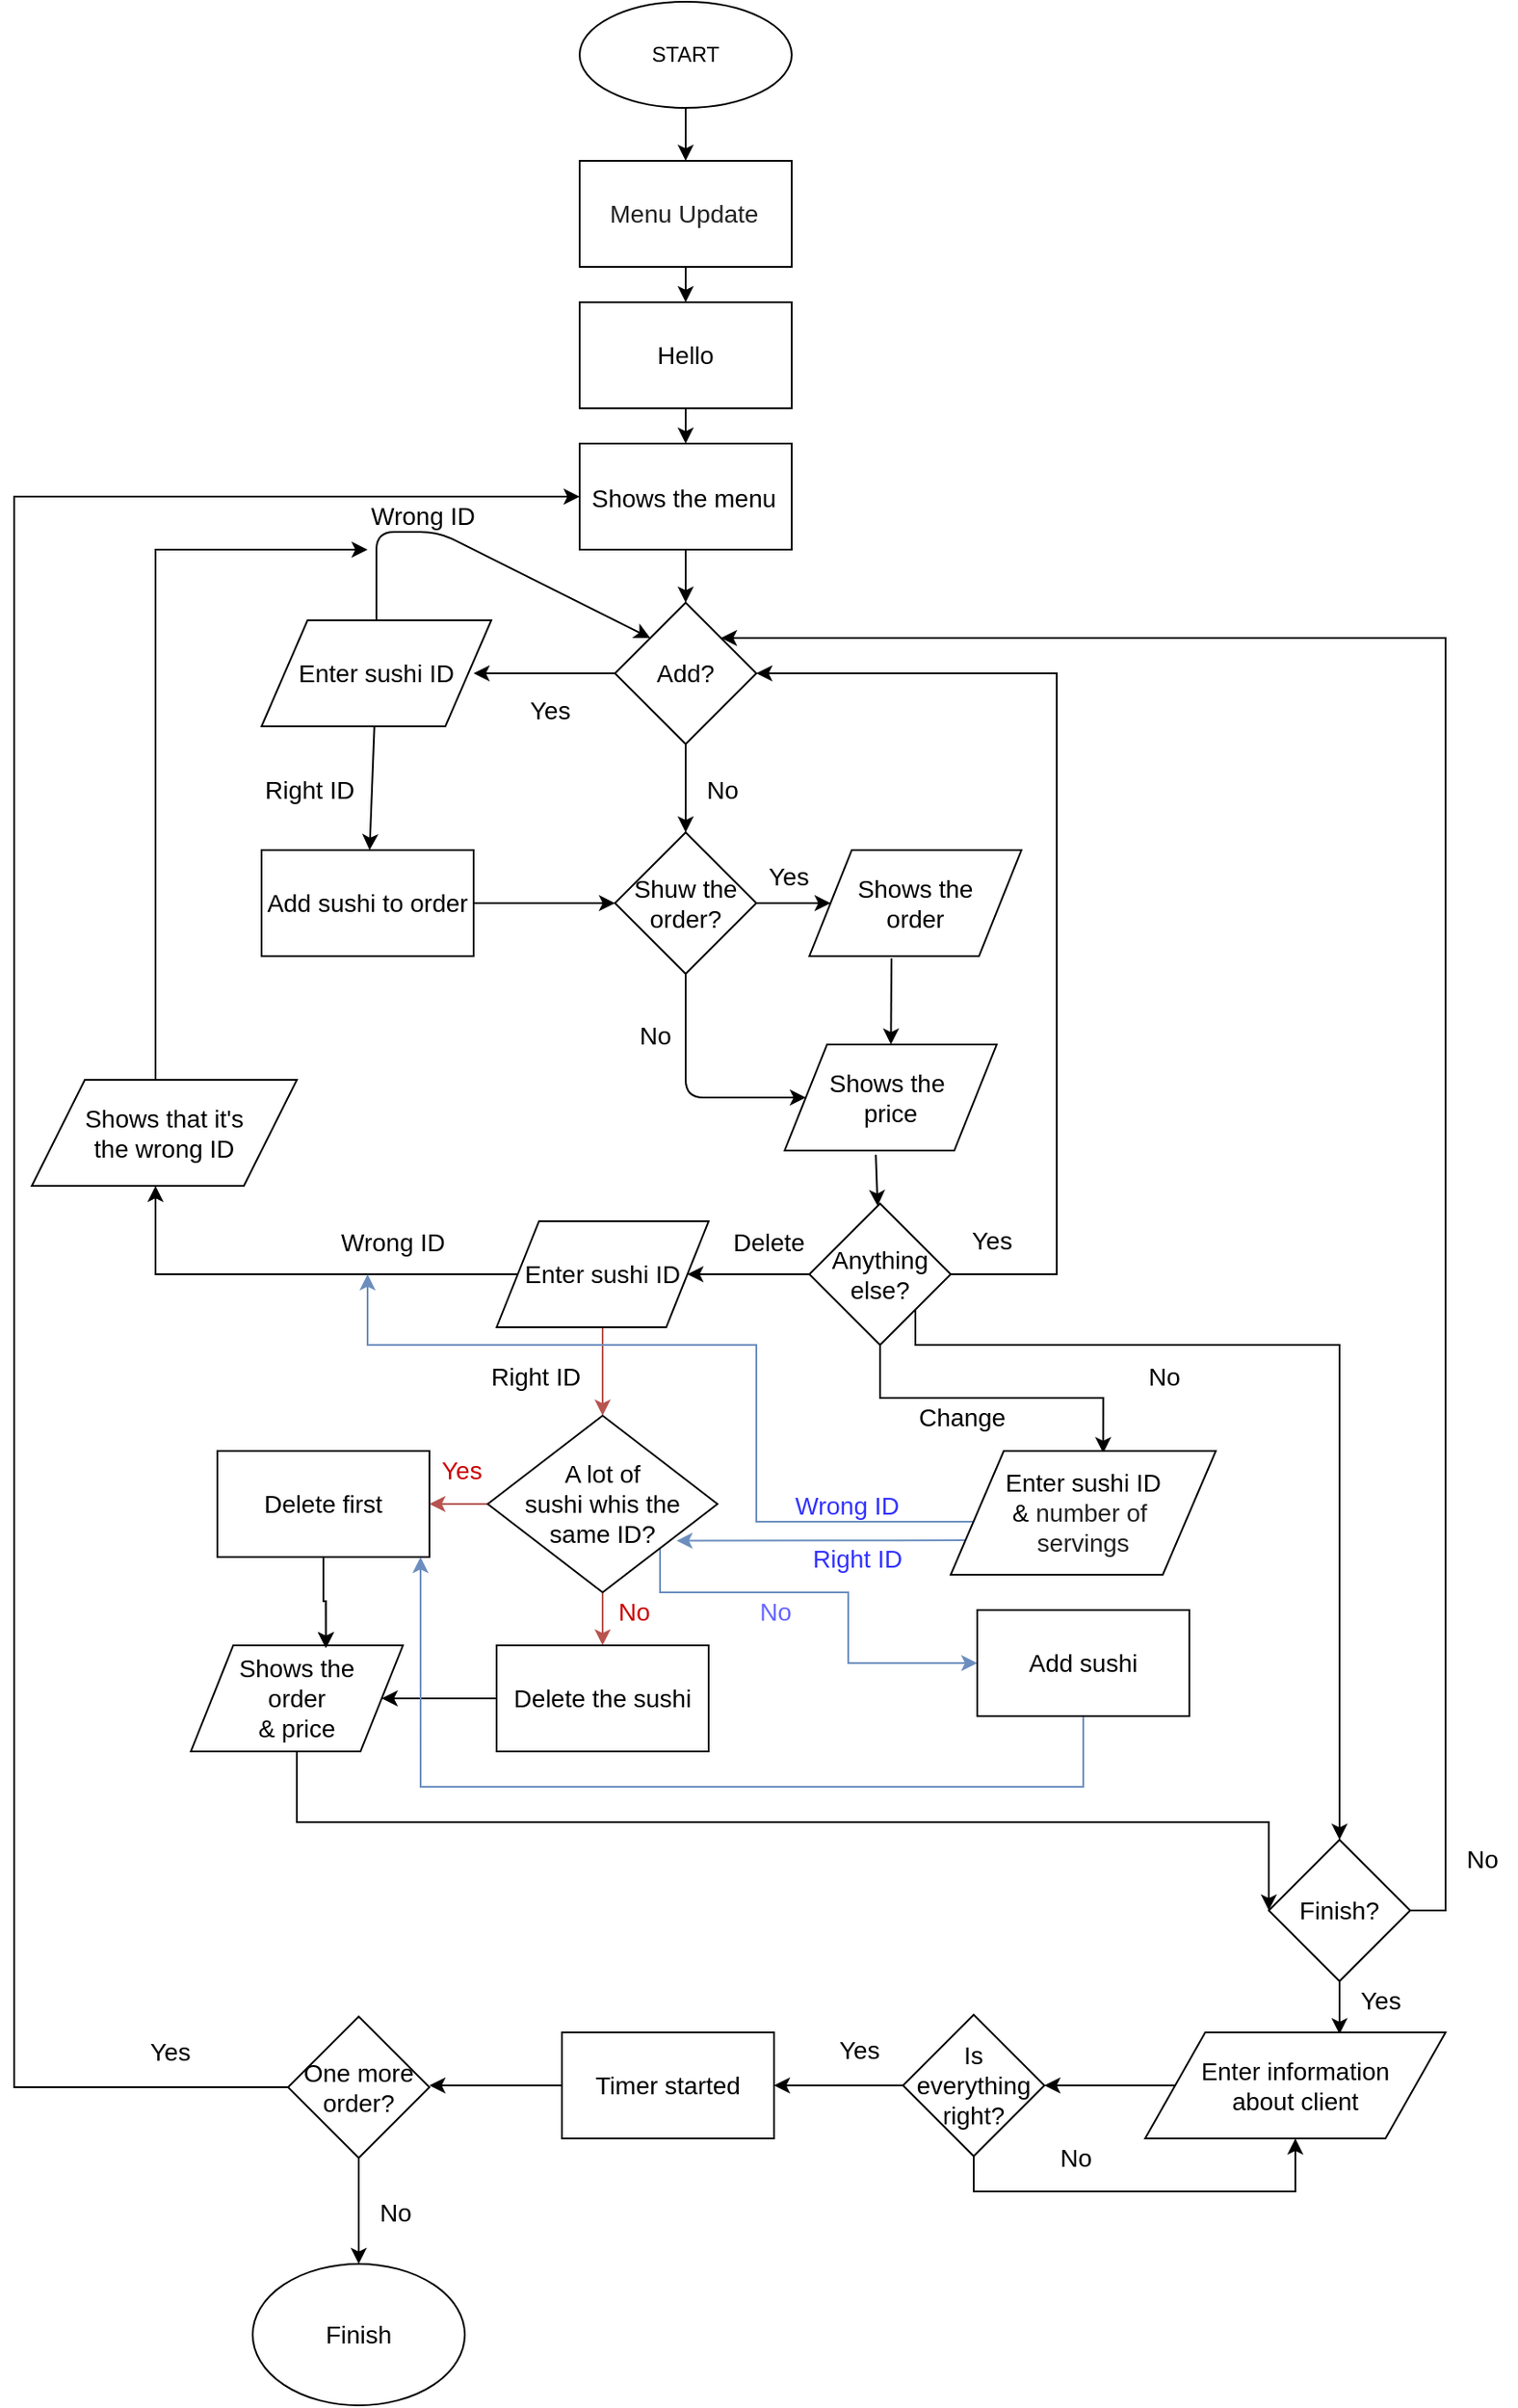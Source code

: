 <mxfile pages="1" version="11.2.5" type="device"><diagram id="t6jFqt7nMAVy9gn-9Lw6" name="Page-1"><mxGraphModel dx="1038" dy="591" grid="1" gridSize="10" guides="1" tooltips="1" connect="1" arrows="1" fold="1" page="1" pageScale="1" pageWidth="827" pageHeight="1169" math="0" shadow="0"><root><mxCell id="0"/><mxCell id="1" parent="0"/><mxCell id="4DzN4_TBzPsGGV56OJe8-1" value="START" style="ellipse;whiteSpace=wrap;html=1;" vertex="1" parent="1"><mxGeometry x="340" y="20" width="120" height="60" as="geometry"/></mxCell><mxCell id="4DzN4_TBzPsGGV56OJe8-2" value="" style="endArrow=classic;html=1;exitX=0.5;exitY=1;exitDx=0;exitDy=0;" edge="1" parent="1" source="4DzN4_TBzPsGGV56OJe8-1" target="4DzN4_TBzPsGGV56OJe8-3"><mxGeometry width="50" height="50" relative="1" as="geometry"><mxPoint x="340" y="150" as="sourcePoint"/><mxPoint x="400" y="120" as="targetPoint"/></mxGeometry></mxCell><mxCell id="4DzN4_TBzPsGGV56OJe8-3" value="&lt;pre class=&quot;tw-data-text tw-text-large tw-ta&quot; id=&quot;tw-target-text&quot; dir=&quot;ltr&quot; style=&quot;line-height: 44px ; border: none ; padding: 2px 0.14em 2px 0px ; position: relative ; margin-top: -2px ; margin-bottom: -2px ; resize: none ; font-family: inherit ; overflow: hidden ; width: 283px ; white-space: pre-wrap ; overflow-wrap: break-word ; color: rgb(34 , 34 , 34)&quot;&gt;&lt;span tabindex=&quot;0&quot; lang=&quot;en&quot;&gt;&lt;font style=&quot;font-size: 14px&quot;&gt;Menu Update&lt;/font&gt;&lt;/span&gt;&lt;/pre&gt;" style="rounded=0;whiteSpace=wrap;html=1;align=center;" vertex="1" parent="1"><mxGeometry x="340" y="110" width="120" height="60" as="geometry"/></mxCell><mxCell id="4DzN4_TBzPsGGV56OJe8-4" value="Hello" style="rounded=0;whiteSpace=wrap;html=1;fontSize=14;" vertex="1" parent="1"><mxGeometry x="340" y="190" width="120" height="60" as="geometry"/></mxCell><mxCell id="4DzN4_TBzPsGGV56OJe8-5" value="" style="endArrow=classic;html=1;exitX=0.5;exitY=1;exitDx=0;exitDy=0;entryX=0.5;entryY=0;entryDx=0;entryDy=0;" edge="1" parent="1" source="4DzN4_TBzPsGGV56OJe8-3" target="4DzN4_TBzPsGGV56OJe8-4"><mxGeometry width="50" height="50" relative="1" as="geometry"><mxPoint x="260" y="330" as="sourcePoint"/><mxPoint x="310" y="280" as="targetPoint"/></mxGeometry></mxCell><mxCell id="4DzN4_TBzPsGGV56OJe8-6" value="" style="endArrow=classic;html=1;fontSize=14;exitX=0.5;exitY=1;exitDx=0;exitDy=0;" edge="1" parent="1" source="4DzN4_TBzPsGGV56OJe8-4" target="4DzN4_TBzPsGGV56OJe8-7"><mxGeometry width="50" height="50" relative="1" as="geometry"><mxPoint x="260" y="330" as="sourcePoint"/><mxPoint x="400" y="300" as="targetPoint"/></mxGeometry></mxCell><mxCell id="4DzN4_TBzPsGGV56OJe8-7" value="&lt;div class=&quot;tw-ta-container tw-nfl&quot; id=&quot;tw-target-text-container&quot; style=&quot;overflow: hidden ; position: relative ; font-size: 14px&quot;&gt;&lt;pre class=&quot;tw-data-text tw-text-large tw-ta&quot; id=&quot;tw-target-text&quot; dir=&quot;ltr&quot; style=&quot;line-height: 44px ; background-color: transparent ; border: none ; padding: 2px 0.14em 2px 0px ; position: relative ; margin-top: -2px ; margin-bottom: -2px ; resize: none ; font-family: inherit ; overflow: hidden ; width: 283px ; white-space: pre-wrap ; overflow-wrap: break-word&quot;&gt;&lt;span tabindex=&quot;0&quot; lang=&quot;en&quot;&gt;&lt;font style=&quot;font-size: 14px&quot;&gt;Shows the menu&lt;/font&gt;&lt;/span&gt;&lt;/pre&gt;&lt;/div&gt;&lt;div class=&quot;tw-ta-container tw-nfl&quot; id=&quot;z6maec&quot; style=&quot;overflow: hidden ; position: relative ; font-size: 14px&quot;&gt;&lt;pre class=&quot;tw-data-placeholder tw-text-small tw-ta&quot; id=&quot;tw-target-rmn&quot; dir=&quot;ltr&quot; style=&quot;background-color: transparent ; border: none ; padding: 0px 0.14em 0px 0px ; position: relative ; margin-top: 0px ; margin-bottom: 0px ; resize: none ; font-family: inherit ; overflow: hidden ; width: 283px ; white-space: pre-wrap ; overflow-wrap: break-word ; line-height: 24px&quot;&gt;&lt;/pre&gt;&lt;/div&gt;&lt;span class=&quot;GCe2hb oQeiCe&quot; style=&quot;display: inline-block ; bottom: 5px ; position: absolute ; opacity: 0 ; transition: 0.3s ease 0s ; font-size: 14px&quot;&gt;&lt;a&gt;&lt;span style=&quot;color: rgb(34 , 34 , 34) ; font-family: &amp;#34;arial&amp;#34; , sans-serif ; font-size: 0px&quot;&gt;&lt;/span&gt;&lt;span class=&quot;pbwUL&quot; style=&quot;display: inline-block ; padding-right: 12px ; box-shadow: rgb(223 , 225 , 229) 0px 0px 0px 1px inset ; border-radius: 6px ; overflow: hidden ; vertical-align: top ; color: rgb(34 , 34 , 34) ; font-family: &amp;#34;arial&amp;#34; , sans-serif ; font-size: 0px&quot;&gt;&lt;/span&gt;&lt;/a&gt;&lt;/span&gt;" style="rounded=0;whiteSpace=wrap;html=1;align=center;" vertex="1" parent="1"><mxGeometry x="340" y="270" width="120" height="60" as="geometry"/></mxCell><mxCell id="4DzN4_TBzPsGGV56OJe8-9" value="" style="endArrow=classic;html=1;fontSize=14;exitX=0.5;exitY=1;exitDx=0;exitDy=0;" edge="1" parent="1" source="4DzN4_TBzPsGGV56OJe8-7"><mxGeometry width="50" height="50" relative="1" as="geometry"><mxPoint x="260" y="510" as="sourcePoint"/><mxPoint x="400" y="360" as="targetPoint"/></mxGeometry></mxCell><mxCell id="4DzN4_TBzPsGGV56OJe8-10" value="Add?" style="rhombus;whiteSpace=wrap;html=1;fontSize=14;" vertex="1" parent="1"><mxGeometry x="360" y="360" width="80" height="80" as="geometry"/></mxCell><mxCell id="4DzN4_TBzPsGGV56OJe8-11" value="" style="endArrow=classic;html=1;fontSize=14;exitX=0;exitY=0.5;exitDx=0;exitDy=0;" edge="1" parent="1" source="4DzN4_TBzPsGGV56OJe8-10"><mxGeometry width="50" height="50" relative="1" as="geometry"><mxPoint x="260" y="510" as="sourcePoint"/><mxPoint x="280" y="400" as="targetPoint"/></mxGeometry></mxCell><mxCell id="4DzN4_TBzPsGGV56OJe8-12" value="Yes" style="text;html=1;resizable=0;points=[];autosize=1;align=left;verticalAlign=top;spacingTop=-4;fontSize=14;" vertex="1" parent="1"><mxGeometry x="310" y="410" width="40" height="20" as="geometry"/></mxCell><mxCell id="4DzN4_TBzPsGGV56OJe8-13" value="Enter sushi ID" style="shape=parallelogram;perimeter=parallelogramPerimeter;whiteSpace=wrap;html=1;fontSize=14;" vertex="1" parent="1"><mxGeometry x="160" y="370" width="130" height="60" as="geometry"/></mxCell><mxCell id="4DzN4_TBzPsGGV56OJe8-14" value="" style="endArrow=classic;html=1;fontSize=14;exitX=0.5;exitY=0;exitDx=0;exitDy=0;entryX=0;entryY=0;entryDx=0;entryDy=0;" edge="1" parent="1" source="4DzN4_TBzPsGGV56OJe8-13" target="4DzN4_TBzPsGGV56OJe8-10"><mxGeometry width="50" height="50" relative="1" as="geometry"><mxPoint x="160" y="510" as="sourcePoint"/><mxPoint x="225" y="330" as="targetPoint"/><Array as="points"><mxPoint x="225" y="320"/><mxPoint x="260" y="320"/></Array></mxGeometry></mxCell><mxCell id="4DzN4_TBzPsGGV56OJe8-17" value="Wrong ID" style="text;html=1;resizable=0;points=[];autosize=1;align=left;verticalAlign=top;spacingTop=-4;fontSize=14;" vertex="1" parent="1"><mxGeometry x="220" y="300" width="70" height="20" as="geometry"/></mxCell><mxCell id="4DzN4_TBzPsGGV56OJe8-18" value="" style="endArrow=classic;html=1;fontSize=14;" edge="1" parent="1" source="4DzN4_TBzPsGGV56OJe8-13" target="4DzN4_TBzPsGGV56OJe8-19"><mxGeometry width="50" height="50" relative="1" as="geometry"><mxPoint x="200" y="450" as="sourcePoint"/><mxPoint x="207" y="480" as="targetPoint"/></mxGeometry></mxCell><mxCell id="4DzN4_TBzPsGGV56OJe8-19" value="&lt;font style=&quot;font-size: 14px&quot;&gt;Add sushi to order&lt;/font&gt;" style="rounded=0;whiteSpace=wrap;html=1;" vertex="1" parent="1"><mxGeometry x="160" y="500" width="120" height="60" as="geometry"/></mxCell><mxCell id="4DzN4_TBzPsGGV56OJe8-20" value="Right ID" style="text;html=1;resizable=0;points=[];autosize=1;align=left;verticalAlign=top;spacingTop=-4;fontSize=14;" vertex="1" parent="1"><mxGeometry x="160" y="455" width="70" height="20" as="geometry"/></mxCell><mxCell id="4DzN4_TBzPsGGV56OJe8-21" value="" style="endArrow=classic;html=1;fontSize=14;exitX=1;exitY=0.5;exitDx=0;exitDy=0;" edge="1" parent="1" source="4DzN4_TBzPsGGV56OJe8-19" target="4DzN4_TBzPsGGV56OJe8-22"><mxGeometry width="50" height="50" relative="1" as="geometry"><mxPoint x="160" y="630" as="sourcePoint"/><mxPoint x="360" y="530" as="targetPoint"/></mxGeometry></mxCell><mxCell id="4DzN4_TBzPsGGV56OJe8-25" style="edgeStyle=orthogonalEdgeStyle;rounded=0;orthogonalLoop=1;jettySize=auto;html=1;exitX=1;exitY=0.5;exitDx=0;exitDy=0;fontSize=14;" edge="1" parent="1" source="4DzN4_TBzPsGGV56OJe8-22" target="4DzN4_TBzPsGGV56OJe8-26"><mxGeometry relative="1" as="geometry"><mxPoint x="510" y="530" as="targetPoint"/></mxGeometry></mxCell><mxCell id="4DzN4_TBzPsGGV56OJe8-22" value="&lt;font style=&quot;font-size: 14px&quot;&gt;Shuw the order?&lt;/font&gt;" style="rhombus;whiteSpace=wrap;html=1;" vertex="1" parent="1"><mxGeometry x="360" y="490" width="80" height="80" as="geometry"/></mxCell><mxCell id="4DzN4_TBzPsGGV56OJe8-23" value="" style="endArrow=classic;html=1;fontSize=14;exitX=0.5;exitY=1;exitDx=0;exitDy=0;entryX=0.5;entryY=0;entryDx=0;entryDy=0;" edge="1" parent="1" source="4DzN4_TBzPsGGV56OJe8-10" target="4DzN4_TBzPsGGV56OJe8-22"><mxGeometry width="50" height="50" relative="1" as="geometry"><mxPoint x="160" y="640" as="sourcePoint"/><mxPoint x="210" y="590" as="targetPoint"/></mxGeometry></mxCell><mxCell id="4DzN4_TBzPsGGV56OJe8-24" value="No" style="text;html=1;resizable=0;points=[];autosize=1;align=left;verticalAlign=top;spacingTop=-4;fontSize=14;" vertex="1" parent="1"><mxGeometry x="410" y="455" width="30" height="20" as="geometry"/></mxCell><mxCell id="4DzN4_TBzPsGGV56OJe8-26" value="&lt;font style=&quot;font-size: 14px&quot;&gt;Shows the &lt;br&gt;order&lt;/font&gt;" style="shape=parallelogram;perimeter=parallelogramPerimeter;whiteSpace=wrap;html=1;" vertex="1" parent="1"><mxGeometry x="470" y="500" width="120" height="60" as="geometry"/></mxCell><mxCell id="4DzN4_TBzPsGGV56OJe8-27" value="Yes" style="text;html=1;resizable=0;points=[];autosize=1;align=left;verticalAlign=top;spacingTop=-4;fontSize=14;" vertex="1" parent="1"><mxGeometry x="445" y="504" width="40" height="20" as="geometry"/></mxCell><mxCell id="4DzN4_TBzPsGGV56OJe8-28" value="" style="endArrow=classic;html=1;fontSize=14;exitX=0.387;exitY=1.02;exitDx=0;exitDy=0;exitPerimeter=0;" edge="1" parent="1" source="4DzN4_TBzPsGGV56OJe8-26" target="4DzN4_TBzPsGGV56OJe8-29"><mxGeometry width="50" height="50" relative="1" as="geometry"><mxPoint x="160" y="640" as="sourcePoint"/><mxPoint x="516" y="620" as="targetPoint"/></mxGeometry></mxCell><mxCell id="4DzN4_TBzPsGGV56OJe8-29" value="&lt;span style=&quot;font-size: 14px ; white-space: normal&quot;&gt;Shows the&amp;nbsp;&lt;/span&gt;&lt;br style=&quot;font-size: 14px ; white-space: normal&quot;&gt;&lt;span style=&quot;font-size: 14px ; white-space: normal&quot;&gt;price&lt;/span&gt;" style="shape=parallelogram;perimeter=parallelogramPerimeter;whiteSpace=wrap;html=1;" vertex="1" parent="1"><mxGeometry x="456" y="610" width="120" height="60" as="geometry"/></mxCell><mxCell id="4DzN4_TBzPsGGV56OJe8-30" value="" style="endArrow=classic;html=1;fontSize=14;exitX=0.5;exitY=1;exitDx=0;exitDy=0;entryX=0;entryY=0.5;entryDx=0;entryDy=0;" edge="1" parent="1" source="4DzN4_TBzPsGGV56OJe8-22" target="4DzN4_TBzPsGGV56OJe8-29"><mxGeometry width="50" height="50" relative="1" as="geometry"><mxPoint x="160" y="740" as="sourcePoint"/><mxPoint x="210" y="690" as="targetPoint"/><Array as="points"><mxPoint x="400" y="640"/></Array></mxGeometry></mxCell><mxCell id="4DzN4_TBzPsGGV56OJe8-31" value="No" style="text;html=1;resizable=0;points=[];autosize=1;align=left;verticalAlign=top;spacingTop=-4;fontSize=14;" vertex="1" parent="1"><mxGeometry x="372" y="594" width="30" height="20" as="geometry"/></mxCell><mxCell id="4DzN4_TBzPsGGV56OJe8-32" value="" style="endArrow=classic;html=1;fontSize=14;exitX=0.43;exitY=1.04;exitDx=0;exitDy=0;exitPerimeter=0;" edge="1" parent="1" source="4DzN4_TBzPsGGV56OJe8-29" target="4DzN4_TBzPsGGV56OJe8-33"><mxGeometry width="50" height="50" relative="1" as="geometry"><mxPoint x="160" y="740" as="sourcePoint"/><mxPoint x="508" y="710" as="targetPoint"/></mxGeometry></mxCell><mxCell id="4DzN4_TBzPsGGV56OJe8-34" style="edgeStyle=orthogonalEdgeStyle;rounded=0;orthogonalLoop=1;jettySize=auto;html=1;exitX=1;exitY=0.5;exitDx=0;exitDy=0;fontSize=14;entryX=1;entryY=0.5;entryDx=0;entryDy=0;" edge="1" parent="1" source="4DzN4_TBzPsGGV56OJe8-33" target="4DzN4_TBzPsGGV56OJe8-10"><mxGeometry relative="1" as="geometry"><mxPoint x="620" y="400" as="targetPoint"/><Array as="points"><mxPoint x="610" y="740"/><mxPoint x="610" y="400"/></Array></mxGeometry></mxCell><mxCell id="4DzN4_TBzPsGGV56OJe8-36" style="edgeStyle=orthogonalEdgeStyle;rounded=0;orthogonalLoop=1;jettySize=auto;html=1;exitX=1;exitY=1;exitDx=0;exitDy=0;fontSize=14;" edge="1" parent="1" source="4DzN4_TBzPsGGV56OJe8-33" target="4DzN4_TBzPsGGV56OJe8-61"><mxGeometry relative="1" as="geometry"><mxPoint x="510" y="1050" as="targetPoint"/><Array as="points"><mxPoint x="530" y="780"/><mxPoint x="770" y="780"/></Array></mxGeometry></mxCell><mxCell id="4DzN4_TBzPsGGV56OJe8-38" style="edgeStyle=orthogonalEdgeStyle;rounded=0;orthogonalLoop=1;jettySize=auto;html=1;exitX=0;exitY=0.5;exitDx=0;exitDy=0;fontSize=14;" edge="1" parent="1" source="4DzN4_TBzPsGGV56OJe8-33" target="4DzN4_TBzPsGGV56OJe8-40"><mxGeometry relative="1" as="geometry"><mxPoint x="410" y="740" as="targetPoint"/></mxGeometry></mxCell><mxCell id="4DzN4_TBzPsGGV56OJe8-62" style="edgeStyle=orthogonalEdgeStyle;rounded=0;orthogonalLoop=1;jettySize=auto;html=1;exitX=0.5;exitY=1;exitDx=0;exitDy=0;fontSize=14;entryX=0.575;entryY=0.017;entryDx=0;entryDy=0;entryPerimeter=0;" edge="1" parent="1" source="4DzN4_TBzPsGGV56OJe8-33" target="4DzN4_TBzPsGGV56OJe8-64"><mxGeometry relative="1" as="geometry"><mxPoint x="700" y="800" as="targetPoint"/></mxGeometry></mxCell><mxCell id="4DzN4_TBzPsGGV56OJe8-33" value="&lt;font style=&quot;font-size: 14px&quot;&gt;Anything else?&lt;/font&gt;" style="rhombus;whiteSpace=wrap;html=1;" vertex="1" parent="1"><mxGeometry x="470" y="700" width="80" height="80" as="geometry"/></mxCell><mxCell id="4DzN4_TBzPsGGV56OJe8-35" value="Yes" style="text;html=1;resizable=0;points=[];autosize=1;align=left;verticalAlign=top;spacingTop=-4;fontSize=14;" vertex="1" parent="1"><mxGeometry x="560" y="710" width="40" height="20" as="geometry"/></mxCell><mxCell id="4DzN4_TBzPsGGV56OJe8-37" value="No" style="text;html=1;resizable=0;points=[];autosize=1;align=left;verticalAlign=top;spacingTop=-4;fontSize=14;" vertex="1" parent="1"><mxGeometry x="660" y="787" width="30" height="20" as="geometry"/></mxCell><mxCell id="4DzN4_TBzPsGGV56OJe8-39" value="Delete" style="text;html=1;resizable=0;points=[];autosize=1;align=left;verticalAlign=top;spacingTop=-4;fontSize=14;" vertex="1" parent="1"><mxGeometry x="425" y="711" width="60" height="20" as="geometry"/></mxCell><mxCell id="4DzN4_TBzPsGGV56OJe8-41" style="edgeStyle=orthogonalEdgeStyle;rounded=0;orthogonalLoop=1;jettySize=auto;html=1;exitX=0;exitY=0.5;exitDx=0;exitDy=0;fontSize=14;" edge="1" parent="1" source="4DzN4_TBzPsGGV56OJe8-43"><mxGeometry relative="1" as="geometry"><mxPoint x="220" y="330" as="targetPoint"/><Array as="points"><mxPoint x="100" y="330"/></Array></mxGeometry></mxCell><mxCell id="4DzN4_TBzPsGGV56OJe8-45" style="edgeStyle=orthogonalEdgeStyle;rounded=0;orthogonalLoop=1;jettySize=auto;html=1;exitX=0.5;exitY=1;exitDx=0;exitDy=0;fontSize=14;fillColor=#f8cecc;strokeColor=#b85450;" edge="1" parent="1" source="4DzN4_TBzPsGGV56OJe8-40" target="4DzN4_TBzPsGGV56OJe8-46"><mxGeometry relative="1" as="geometry"><mxPoint x="353" y="820" as="targetPoint"/></mxGeometry></mxCell><mxCell id="4DzN4_TBzPsGGV56OJe8-40" value="&lt;span style=&quot;font-size: 14px ; white-space: normal&quot;&gt;Enter sushi ID&lt;/span&gt;" style="shape=parallelogram;perimeter=parallelogramPerimeter;whiteSpace=wrap;html=1;" vertex="1" parent="1"><mxGeometry x="293" y="710" width="120" height="60" as="geometry"/></mxCell><mxCell id="4DzN4_TBzPsGGV56OJe8-42" value="Wrong ID" style="text;html=1;resizable=0;points=[];autosize=1;align=left;verticalAlign=top;spacingTop=-4;fontSize=14;" vertex="1" parent="1"><mxGeometry x="203" y="711" width="70" height="20" as="geometry"/></mxCell><mxCell id="4DzN4_TBzPsGGV56OJe8-43" value="Shows that it's &lt;br&gt;the wrong ID" style="shape=parallelogram;perimeter=parallelogramPerimeter;whiteSpace=wrap;html=1;fontSize=14;" vertex="1" parent="1"><mxGeometry x="30" y="630" width="150" height="60" as="geometry"/></mxCell><mxCell id="4DzN4_TBzPsGGV56OJe8-44" style="edgeStyle=orthogonalEdgeStyle;rounded=0;orthogonalLoop=1;jettySize=auto;html=1;exitX=0;exitY=0.5;exitDx=0;exitDy=0;fontSize=14;" edge="1" parent="1" source="4DzN4_TBzPsGGV56OJe8-40" target="4DzN4_TBzPsGGV56OJe8-43"><mxGeometry relative="1" as="geometry"><mxPoint x="220" y="330" as="targetPoint"/><mxPoint x="305" y="740" as="sourcePoint"/><Array as="points"><mxPoint x="100" y="740"/></Array></mxGeometry></mxCell><mxCell id="4DzN4_TBzPsGGV56OJe8-48" style="edgeStyle=orthogonalEdgeStyle;rounded=0;orthogonalLoop=1;jettySize=auto;html=1;exitX=0;exitY=0.5;exitDx=0;exitDy=0;fontSize=14;fillColor=#f8cecc;strokeColor=#b85450;" edge="1" parent="1" source="4DzN4_TBzPsGGV56OJe8-46" target="4DzN4_TBzPsGGV56OJe8-49"><mxGeometry relative="1" as="geometry"><mxPoint x="240" y="870" as="targetPoint"/></mxGeometry></mxCell><mxCell id="4DzN4_TBzPsGGV56OJe8-56" style="edgeStyle=orthogonalEdgeStyle;rounded=0;orthogonalLoop=1;jettySize=auto;html=1;exitX=0.5;exitY=1;exitDx=0;exitDy=0;fontSize=14;fillColor=#f8cecc;strokeColor=#b85450;" edge="1" parent="1" source="4DzN4_TBzPsGGV56OJe8-46" target="4DzN4_TBzPsGGV56OJe8-57"><mxGeometry relative="1" as="geometry"><mxPoint x="353" y="940" as="targetPoint"/></mxGeometry></mxCell><mxCell id="4DzN4_TBzPsGGV56OJe8-81" style="edgeStyle=orthogonalEdgeStyle;rounded=0;orthogonalLoop=1;jettySize=auto;html=1;exitX=1;exitY=1;exitDx=0;exitDy=0;entryX=0;entryY=0.5;entryDx=0;entryDy=0;fontSize=14;fillColor=#dae8fc;strokeColor=#6c8ebf;" edge="1" parent="1" source="4DzN4_TBzPsGGV56OJe8-46" target="4DzN4_TBzPsGGV56OJe8-77"><mxGeometry relative="1" as="geometry"><Array as="points"><mxPoint x="386" y="920"/><mxPoint x="492" y="920"/><mxPoint x="492" y="960"/></Array></mxGeometry></mxCell><mxCell id="4DzN4_TBzPsGGV56OJe8-46" value="&lt;font style=&quot;font-size: 14px&quot;&gt;A lot of &lt;br&gt;sushi whis the &lt;br&gt;same ID?&lt;/font&gt;" style="rhombus;whiteSpace=wrap;html=1;" vertex="1" parent="1"><mxGeometry x="288" y="820" width="130" height="100" as="geometry"/></mxCell><mxCell id="4DzN4_TBzPsGGV56OJe8-47" value="Right ID" style="text;html=1;resizable=0;points=[];autosize=1;align=left;verticalAlign=top;spacingTop=-4;fontSize=14;" vertex="1" parent="1"><mxGeometry x="288" y="787" width="70" height="20" as="geometry"/></mxCell><mxCell id="4DzN4_TBzPsGGV56OJe8-59" style="edgeStyle=orthogonalEdgeStyle;rounded=0;orthogonalLoop=1;jettySize=auto;html=1;entryX=0.637;entryY=0.027;entryDx=0;entryDy=0;entryPerimeter=0;fontSize=14;" edge="1" parent="1" source="4DzN4_TBzPsGGV56OJe8-49" target="4DzN4_TBzPsGGV56OJe8-53"><mxGeometry relative="1" as="geometry"/></mxCell><mxCell id="4DzN4_TBzPsGGV56OJe8-49" value="&lt;font style=&quot;font-size: 14px&quot;&gt;Delete first&lt;/font&gt;" style="rounded=0;whiteSpace=wrap;html=1;" vertex="1" parent="1"><mxGeometry x="135" y="840" width="120" height="60" as="geometry"/></mxCell><mxCell id="4DzN4_TBzPsGGV56OJe8-50" value="&lt;font color=&quot;#cc0000&quot;&gt;Yes&lt;/font&gt;" style="text;html=1;resizable=0;points=[];autosize=1;align=left;verticalAlign=top;spacingTop=-4;fontSize=14;" vertex="1" parent="1"><mxGeometry x="260" y="840" width="40" height="20" as="geometry"/></mxCell><mxCell id="4DzN4_TBzPsGGV56OJe8-60" style="edgeStyle=orthogonalEdgeStyle;rounded=0;orthogonalLoop=1;jettySize=auto;html=1;fontSize=14;entryX=0;entryY=0.5;entryDx=0;entryDy=0;" edge="1" parent="1" source="4DzN4_TBzPsGGV56OJe8-53" target="4DzN4_TBzPsGGV56OJe8-61"><mxGeometry relative="1" as="geometry"><mxPoint x="180" y="1060" as="targetPoint"/><Array as="points"><mxPoint x="180" y="1050"/></Array></mxGeometry></mxCell><mxCell id="4DzN4_TBzPsGGV56OJe8-53" value="&lt;font style=&quot;font-size: 14px&quot;&gt;Shows the &lt;br&gt;order&lt;br&gt;&amp;amp; price&lt;/font&gt;" style="shape=parallelogram;perimeter=parallelogramPerimeter;whiteSpace=wrap;html=1;" vertex="1" parent="1"><mxGeometry x="120" y="950" width="120" height="60" as="geometry"/></mxCell><mxCell id="4DzN4_TBzPsGGV56OJe8-55" value="&lt;font color=&quot;#cc0000&quot;&gt;No&lt;/font&gt;" style="text;html=1;resizable=0;points=[];autosize=1;align=left;verticalAlign=top;spacingTop=-4;fontSize=14;" vertex="1" parent="1"><mxGeometry x="360" y="920" width="30" height="20" as="geometry"/></mxCell><mxCell id="4DzN4_TBzPsGGV56OJe8-58" style="edgeStyle=orthogonalEdgeStyle;rounded=0;orthogonalLoop=1;jettySize=auto;html=1;entryX=1;entryY=0.5;entryDx=0;entryDy=0;fontSize=14;" edge="1" parent="1" source="4DzN4_TBzPsGGV56OJe8-57" target="4DzN4_TBzPsGGV56OJe8-53"><mxGeometry relative="1" as="geometry"/></mxCell><mxCell id="4DzN4_TBzPsGGV56OJe8-57" value="&lt;font style=&quot;font-size: 14px&quot;&gt;Delete the sushi&lt;/font&gt;" style="rounded=0;whiteSpace=wrap;html=1;" vertex="1" parent="1"><mxGeometry x="293" y="950" width="120" height="60" as="geometry"/></mxCell><mxCell id="4DzN4_TBzPsGGV56OJe8-87" style="edgeStyle=orthogonalEdgeStyle;rounded=0;orthogonalLoop=1;jettySize=auto;html=1;exitX=1;exitY=0.5;exitDx=0;exitDy=0;entryX=1;entryY=0;entryDx=0;entryDy=0;fontSize=14;" edge="1" parent="1" source="4DzN4_TBzPsGGV56OJe8-61" target="4DzN4_TBzPsGGV56OJe8-10"><mxGeometry relative="1" as="geometry"><Array as="points"><mxPoint x="830" y="1100"/><mxPoint x="830" y="380"/></Array></mxGeometry></mxCell><mxCell id="4DzN4_TBzPsGGV56OJe8-89" style="edgeStyle=orthogonalEdgeStyle;rounded=0;orthogonalLoop=1;jettySize=auto;html=1;exitX=0.5;exitY=1;exitDx=0;exitDy=0;fontSize=14;" edge="1" parent="1" source="4DzN4_TBzPsGGV56OJe8-61"><mxGeometry relative="1" as="geometry"><mxPoint x="770" y="1170" as="targetPoint"/></mxGeometry></mxCell><mxCell id="4DzN4_TBzPsGGV56OJe8-61" value="&lt;font style=&quot;font-size: 14px&quot;&gt;Finish?&lt;/font&gt;" style="rhombus;whiteSpace=wrap;html=1;" vertex="1" parent="1"><mxGeometry x="730" y="1060" width="80" height="80" as="geometry"/></mxCell><mxCell id="4DzN4_TBzPsGGV56OJe8-63" value="Change" style="text;html=1;resizable=0;points=[];autosize=1;align=left;verticalAlign=top;spacingTop=-4;fontSize=14;" vertex="1" parent="1"><mxGeometry x="530" y="810" width="60" height="20" as="geometry"/></mxCell><mxCell id="4DzN4_TBzPsGGV56OJe8-71" style="edgeStyle=orthogonalEdgeStyle;rounded=0;orthogonalLoop=1;jettySize=auto;html=1;fontSize=14;fillColor=#dae8fc;strokeColor=#6c8ebf;" edge="1" parent="1" source="4DzN4_TBzPsGGV56OJe8-64"><mxGeometry relative="1" as="geometry"><mxPoint x="220" y="740" as="targetPoint"/><Array as="points"><mxPoint x="440" y="880"/><mxPoint x="440" y="780"/><mxPoint x="220" y="780"/></Array></mxGeometry></mxCell><mxCell id="4DzN4_TBzPsGGV56OJe8-79" style="edgeStyle=orthogonalEdgeStyle;rounded=0;orthogonalLoop=1;jettySize=auto;html=1;exitX=0;exitY=0.75;exitDx=0;exitDy=0;entryX=0.822;entryY=0.708;entryDx=0;entryDy=0;entryPerimeter=0;fontSize=14;fillColor=#dae8fc;strokeColor=#6c8ebf;" edge="1" parent="1" source="4DzN4_TBzPsGGV56OJe8-64" target="4DzN4_TBzPsGGV56OJe8-46"><mxGeometry relative="1" as="geometry"/></mxCell><mxCell id="4DzN4_TBzPsGGV56OJe8-64" value="&lt;span style=&quot;white-space: normal ; font-size: 14px&quot;&gt;&lt;span style=&quot;font-size: 14px&quot;&gt;Enter sushi ID &lt;/span&gt;&lt;br&gt;&lt;font style=&quot;font-size: 14px&quot;&gt;&amp;amp;&amp;nbsp;&lt;/font&gt;&lt;/span&gt;&lt;span style=&quot;color: rgb(34 , 34 , 34) ; font-family: inherit ; text-align: left ; white-space: pre-wrap ; font-size: 14px&quot;&gt;&lt;font style=&quot;font-size: 14px&quot;&gt;number of &lt;br/&gt;servings&lt;/font&gt;&lt;/span&gt;" style="shape=parallelogram;perimeter=parallelogramPerimeter;whiteSpace=wrap;html=1;" vertex="1" parent="1"><mxGeometry x="550" y="840" width="150" height="70" as="geometry"/></mxCell><mxCell id="4DzN4_TBzPsGGV56OJe8-72" value="&lt;font color=&quot;#3333ff&quot;&gt;Wrong ID&lt;/font&gt;" style="text;html=1;resizable=0;points=[];autosize=1;align=left;verticalAlign=top;spacingTop=-4;fontSize=14;" vertex="1" parent="1"><mxGeometry x="460" y="860" width="70" height="20" as="geometry"/></mxCell><mxCell id="4DzN4_TBzPsGGV56OJe8-84" style="edgeStyle=orthogonalEdgeStyle;rounded=0;orthogonalLoop=1;jettySize=auto;html=1;exitX=0.5;exitY=1;exitDx=0;exitDy=0;entryX=0.958;entryY=1;entryDx=0;entryDy=0;entryPerimeter=0;fontSize=14;fillColor=#dae8fc;strokeColor=#6c8ebf;" edge="1" parent="1" source="4DzN4_TBzPsGGV56OJe8-77" target="4DzN4_TBzPsGGV56OJe8-49"><mxGeometry relative="1" as="geometry"><Array as="points"><mxPoint x="625" y="1030"/><mxPoint x="250" y="1030"/></Array></mxGeometry></mxCell><mxCell id="4DzN4_TBzPsGGV56OJe8-77" value="&lt;font style=&quot;font-size: 14px&quot;&gt;Add sushi&lt;/font&gt;" style="rounded=0;whiteSpace=wrap;html=1;" vertex="1" parent="1"><mxGeometry x="565" y="930" width="120" height="60" as="geometry"/></mxCell><mxCell id="4DzN4_TBzPsGGV56OJe8-80" value="&lt;font color=&quot;#3333ff&quot;&gt;Right ID&lt;/font&gt;" style="text;html=1;resizable=0;points=[];autosize=1;align=left;verticalAlign=top;spacingTop=-4;fontSize=14;" vertex="1" parent="1"><mxGeometry x="470" y="890" width="70" height="20" as="geometry"/></mxCell><mxCell id="4DzN4_TBzPsGGV56OJe8-82" value="&lt;font color=&quot;#6666ff&quot;&gt;No&lt;/font&gt;" style="text;html=1;resizable=0;points=[];autosize=1;align=left;verticalAlign=top;spacingTop=-4;fontSize=14;" vertex="1" parent="1"><mxGeometry x="440" y="920" width="30" height="20" as="geometry"/></mxCell><mxCell id="4DzN4_TBzPsGGV56OJe8-86" style="edgeStyle=orthogonalEdgeStyle;rounded=0;orthogonalLoop=1;jettySize=auto;html=1;entryX=0.637;entryY=0.027;entryDx=0;entryDy=0;entryPerimeter=0;fontSize=14;" edge="1" parent="1" source="4DzN4_TBzPsGGV56OJe8-49" target="4DzN4_TBzPsGGV56OJe8-53"><mxGeometry relative="1" as="geometry"><mxPoint x="195" y="900" as="sourcePoint"/><mxPoint x="196" y="952" as="targetPoint"/><Array as="points"><mxPoint x="195" y="925"/><mxPoint x="196" y="925"/></Array></mxGeometry></mxCell><mxCell id="4DzN4_TBzPsGGV56OJe8-88" value="No" style="text;html=1;resizable=0;points=[];autosize=1;align=left;verticalAlign=top;spacingTop=-4;fontSize=14;" vertex="1" parent="1"><mxGeometry x="840" y="1060" width="30" height="20" as="geometry"/></mxCell><mxCell id="4DzN4_TBzPsGGV56OJe8-90" value="Yes" style="text;html=1;resizable=0;points=[];autosize=1;align=left;verticalAlign=top;spacingTop=-4;fontSize=14;" vertex="1" parent="1"><mxGeometry x="780" y="1140" width="40" height="20" as="geometry"/></mxCell><mxCell id="4DzN4_TBzPsGGV56OJe8-93" value="" style="edgeStyle=orthogonalEdgeStyle;rounded=0;orthogonalLoop=1;jettySize=auto;html=1;fontSize=14;" edge="1" parent="1" source="4DzN4_TBzPsGGV56OJe8-91" target="4DzN4_TBzPsGGV56OJe8-94"><mxGeometry relative="1" as="geometry"><mxPoint x="563" y="1199" as="targetPoint"/></mxGeometry></mxCell><mxCell id="4DzN4_TBzPsGGV56OJe8-91" value="Enter information &lt;br&gt;about client" style="shape=parallelogram;perimeter=parallelogramPerimeter;whiteSpace=wrap;html=1;fontSize=14;" vertex="1" parent="1"><mxGeometry x="660" y="1169" width="170" height="60" as="geometry"/></mxCell><mxCell id="4DzN4_TBzPsGGV56OJe8-95" style="edgeStyle=orthogonalEdgeStyle;rounded=0;orthogonalLoop=1;jettySize=auto;html=1;exitX=0.5;exitY=1;exitDx=0;exitDy=0;entryX=0.5;entryY=1;entryDx=0;entryDy=0;fontSize=14;" edge="1" parent="1" source="4DzN4_TBzPsGGV56OJe8-94" target="4DzN4_TBzPsGGV56OJe8-91"><mxGeometry relative="1" as="geometry"/></mxCell><mxCell id="4DzN4_TBzPsGGV56OJe8-97" style="edgeStyle=orthogonalEdgeStyle;rounded=0;orthogonalLoop=1;jettySize=auto;html=1;exitX=0;exitY=0.5;exitDx=0;exitDy=0;fontSize=14;" edge="1" parent="1" source="4DzN4_TBzPsGGV56OJe8-94" target="4DzN4_TBzPsGGV56OJe8-99"><mxGeometry relative="1" as="geometry"><mxPoint x="470" y="1199" as="targetPoint"/></mxGeometry></mxCell><mxCell id="4DzN4_TBzPsGGV56OJe8-94" value="&lt;font style=&quot;font-size: 14px&quot;&gt;Is everything right?&lt;/font&gt;" style="rhombus;whiteSpace=wrap;html=1;" vertex="1" parent="1"><mxGeometry x="523" y="1159" width="80" height="80" as="geometry"/></mxCell><mxCell id="4DzN4_TBzPsGGV56OJe8-96" value="No" style="text;html=1;resizable=0;points=[];autosize=1;align=left;verticalAlign=top;spacingTop=-4;fontSize=14;" vertex="1" parent="1"><mxGeometry x="610" y="1229" width="30" height="20" as="geometry"/></mxCell><mxCell id="4DzN4_TBzPsGGV56OJe8-98" value="Yes" style="text;html=1;resizable=0;points=[];autosize=1;align=left;verticalAlign=top;spacingTop=-4;fontSize=14;" vertex="1" parent="1"><mxGeometry x="485" y="1168.4" width="40" height="20" as="geometry"/></mxCell><mxCell id="4DzN4_TBzPsGGV56OJe8-100" style="edgeStyle=orthogonalEdgeStyle;rounded=0;orthogonalLoop=1;jettySize=auto;html=1;exitX=0;exitY=0.5;exitDx=0;exitDy=0;fontSize=14;" edge="1" parent="1" source="4DzN4_TBzPsGGV56OJe8-99"><mxGeometry relative="1" as="geometry"><mxPoint x="255" y="1199" as="targetPoint"/></mxGeometry></mxCell><mxCell id="4DzN4_TBzPsGGV56OJe8-99" value="&lt;font style=&quot;font-size: 14px&quot;&gt;Timer started&lt;/font&gt;" style="rounded=0;whiteSpace=wrap;html=1;" vertex="1" parent="1"><mxGeometry x="330" y="1169" width="120" height="60" as="geometry"/></mxCell><mxCell id="4DzN4_TBzPsGGV56OJe8-103" style="edgeStyle=orthogonalEdgeStyle;rounded=0;orthogonalLoop=1;jettySize=auto;html=1;entryX=0;entryY=0.5;entryDx=0;entryDy=0;fontSize=14;" edge="1" parent="1" source="4DzN4_TBzPsGGV56OJe8-102" target="4DzN4_TBzPsGGV56OJe8-7"><mxGeometry relative="1" as="geometry"><Array as="points"><mxPoint x="20" y="1200"/><mxPoint x="20" y="300"/></Array></mxGeometry></mxCell><mxCell id="4DzN4_TBzPsGGV56OJe8-105" style="edgeStyle=orthogonalEdgeStyle;rounded=0;orthogonalLoop=1;jettySize=auto;html=1;exitX=0.5;exitY=1;exitDx=0;exitDy=0;fontSize=14;" edge="1" parent="1" source="4DzN4_TBzPsGGV56OJe8-102" target="4DzN4_TBzPsGGV56OJe8-107"><mxGeometry relative="1" as="geometry"><mxPoint x="215" y="1300" as="targetPoint"/></mxGeometry></mxCell><mxCell id="4DzN4_TBzPsGGV56OJe8-102" value="One more&lt;br&gt;order?" style="rhombus;whiteSpace=wrap;html=1;fontSize=14;" vertex="1" parent="1"><mxGeometry x="175" y="1160" width="80" height="80" as="geometry"/></mxCell><mxCell id="4DzN4_TBzPsGGV56OJe8-104" value="Yes" style="text;html=1;resizable=0;points=[];autosize=1;align=left;verticalAlign=top;spacingTop=-4;fontSize=14;" vertex="1" parent="1"><mxGeometry x="95" y="1168.9" width="40" height="20" as="geometry"/></mxCell><mxCell id="4DzN4_TBzPsGGV56OJe8-106" value="No" style="text;html=1;resizable=0;points=[];autosize=1;align=left;verticalAlign=top;spacingTop=-4;fontSize=14;" vertex="1" parent="1"><mxGeometry x="225" y="1260" width="30" height="20" as="geometry"/></mxCell><mxCell id="4DzN4_TBzPsGGV56OJe8-107" value="&lt;font style=&quot;font-size: 14px&quot;&gt;Finish&lt;/font&gt;" style="ellipse;whiteSpace=wrap;html=1;" vertex="1" parent="1"><mxGeometry x="155" y="1300" width="120" height="80" as="geometry"/></mxCell></root></mxGraphModel></diagram></mxfile>